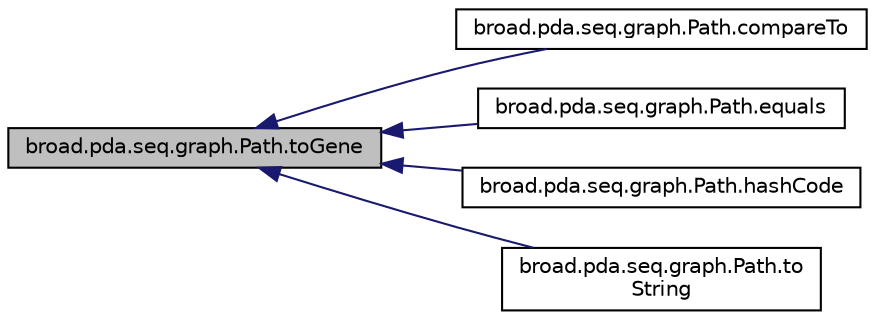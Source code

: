 digraph "broad.pda.seq.graph.Path.toGene"
{
  edge [fontname="Helvetica",fontsize="10",labelfontname="Helvetica",labelfontsize="10"];
  node [fontname="Helvetica",fontsize="10",shape=record];
  rankdir="LR";
  Node1 [label="broad.pda.seq.graph.Path.toGene",height=0.2,width=0.4,color="black", fillcolor="grey75", style="filled" fontcolor="black"];
  Node1 -> Node2 [dir="back",color="midnightblue",fontsize="10",style="solid"];
  Node2 [label="broad.pda.seq.graph.Path.compareTo",height=0.2,width=0.4,color="black", fillcolor="white", style="filled",URL="$classbroad_1_1pda_1_1seq_1_1graph_1_1_path.html#a70cb4c85f8d4cacee312306bee79508d"];
  Node1 -> Node3 [dir="back",color="midnightblue",fontsize="10",style="solid"];
  Node3 [label="broad.pda.seq.graph.Path.equals",height=0.2,width=0.4,color="black", fillcolor="white", style="filled",URL="$classbroad_1_1pda_1_1seq_1_1graph_1_1_path.html#a5b2c4a07f48cacdc599daa45848f3ed6"];
  Node1 -> Node4 [dir="back",color="midnightblue",fontsize="10",style="solid"];
  Node4 [label="broad.pda.seq.graph.Path.hashCode",height=0.2,width=0.4,color="black", fillcolor="white", style="filled",URL="$classbroad_1_1pda_1_1seq_1_1graph_1_1_path.html#af21ea805243e66d4ae02994709a588e2"];
  Node1 -> Node5 [dir="back",color="midnightblue",fontsize="10",style="solid"];
  Node5 [label="broad.pda.seq.graph.Path.to\lString",height=0.2,width=0.4,color="black", fillcolor="white", style="filled",URL="$classbroad_1_1pda_1_1seq_1_1graph_1_1_path.html#ada5eccda56ab5aa95e499d52eaba6f18"];
}
